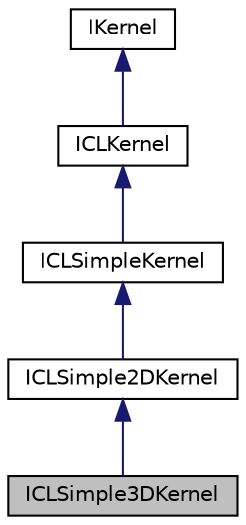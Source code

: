 digraph "ICLSimple3DKernel"
{
 // LATEX_PDF_SIZE
  edge [fontname="Helvetica",fontsize="10",labelfontname="Helvetica",labelfontsize="10"];
  node [fontname="Helvetica",fontsize="10",shape=record];
  Node1 [label="ICLSimple3DKernel",height=0.2,width=0.4,color="black", fillcolor="grey75", style="filled", fontcolor="black",tooltip="Interface for simple OpenCL kernels having 1 tensor input and 1 tensor output."];
  Node2 -> Node1 [dir="back",color="midnightblue",fontsize="10",style="solid",fontname="Helvetica"];
  Node2 [label="ICLSimple2DKernel",height=0.2,width=0.4,color="black", fillcolor="white", style="filled",URL="$classarm__compute_1_1_i_c_l_simple2_d_kernel.xhtml",tooltip="Interface for simple OpenCL kernels having 1 tensor input and 1 tensor output."];
  Node3 -> Node2 [dir="back",color="midnightblue",fontsize="10",style="solid",fontname="Helvetica"];
  Node3 [label="ICLSimpleKernel",height=0.2,width=0.4,color="black", fillcolor="white", style="filled",URL="$classarm__compute_1_1_i_c_l_simple_kernel.xhtml",tooltip="Interface for simple OpenCL kernels having 1 tensor input and 1 tensor output."];
  Node4 -> Node3 [dir="back",color="midnightblue",fontsize="10",style="solid",fontname="Helvetica"];
  Node4 [label="ICLKernel",height=0.2,width=0.4,color="black", fillcolor="white", style="filled",URL="$classarm__compute_1_1_i_c_l_kernel.xhtml",tooltip="Common interface for all the OpenCL kernels."];
  Node5 -> Node4 [dir="back",color="midnightblue",fontsize="10",style="solid",fontname="Helvetica"];
  Node5 [label="IKernel",height=0.2,width=0.4,color="black", fillcolor="white", style="filled",URL="$classarm__compute_1_1_i_kernel.xhtml",tooltip="Common information for all the kernels."];
}
